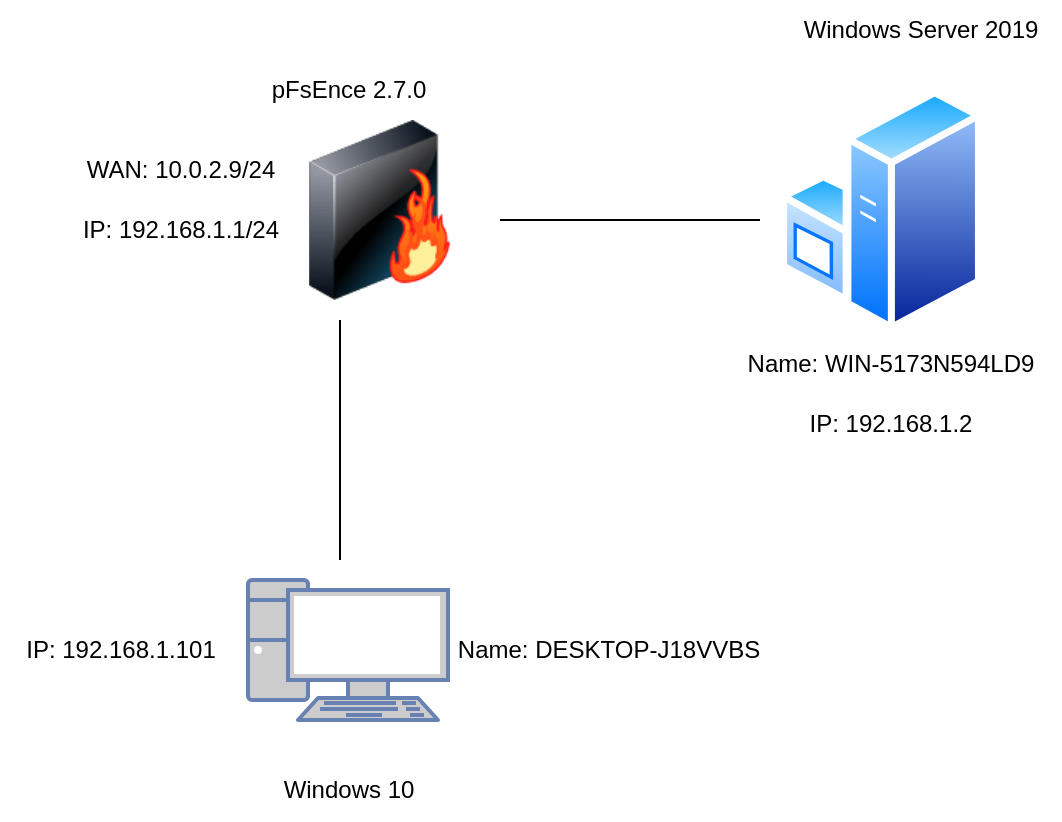 <mxfile version="22.0.4" type="github">
  <diagram name="Página-1" id="3APL-EhLfqI_c8DU-j9m">
    <mxGraphModel dx="970" dy="988" grid="1" gridSize="10" guides="1" tooltips="1" connect="1" arrows="1" fold="1" page="1" pageScale="1" pageWidth="827" pageHeight="1169" math="0" shadow="0">
      <root>
        <mxCell id="0" />
        <mxCell id="1" parent="0" />
        <mxCell id="TnqGNeqfXmBI5LtHcGrF-1" value="" style="fontColor=#0066CC;verticalAlign=top;verticalLabelPosition=bottom;labelPosition=center;align=center;html=1;outlineConnect=0;fillColor=#CCCCCC;strokeColor=#6881B3;gradientColor=none;gradientDirection=north;strokeWidth=2;shape=mxgraph.networks.pc;" vertex="1" parent="1">
          <mxGeometry x="364" y="450" width="100" height="70" as="geometry" />
        </mxCell>
        <mxCell id="TnqGNeqfXmBI5LtHcGrF-2" value="" style="image;aspect=fixed;perimeter=ellipsePerimeter;html=1;align=center;shadow=0;dashed=0;spacingTop=3;image=img/lib/active_directory/windows_server.svg;" vertex="1" parent="1">
          <mxGeometry x="630" y="203.41" width="101" height="123.17" as="geometry" />
        </mxCell>
        <mxCell id="TnqGNeqfXmBI5LtHcGrF-3" value="" style="image;html=1;image=img/lib/clip_art/networking/Firewall-page1_128x128.png" vertex="1" parent="1">
          <mxGeometry x="380" y="220" width="100" height="90" as="geometry" />
        </mxCell>
        <mxCell id="TnqGNeqfXmBI5LtHcGrF-4" value="" style="endArrow=none;html=1;rounded=0;" edge="1" parent="1">
          <mxGeometry width="50" height="50" relative="1" as="geometry">
            <mxPoint x="410" y="440" as="sourcePoint" />
            <mxPoint x="410" y="320" as="targetPoint" />
          </mxGeometry>
        </mxCell>
        <mxCell id="TnqGNeqfXmBI5LtHcGrF-5" value="" style="endArrow=none;html=1;rounded=0;" edge="1" parent="1">
          <mxGeometry width="50" height="50" relative="1" as="geometry">
            <mxPoint x="490" y="270" as="sourcePoint" />
            <mxPoint x="620" y="270" as="targetPoint" />
          </mxGeometry>
        </mxCell>
        <mxCell id="TnqGNeqfXmBI5LtHcGrF-6" value="Windows 10" style="text;html=1;align=center;verticalAlign=middle;resizable=0;points=[];autosize=1;strokeColor=none;fillColor=none;" vertex="1" parent="1">
          <mxGeometry x="369" y="540" width="90" height="30" as="geometry" />
        </mxCell>
        <mxCell id="TnqGNeqfXmBI5LtHcGrF-7" value="IP: 192.168.1.101" style="text;html=1;align=center;verticalAlign=middle;resizable=0;points=[];autosize=1;strokeColor=none;fillColor=none;" vertex="1" parent="1">
          <mxGeometry x="240" y="470" width="120" height="30" as="geometry" />
        </mxCell>
        <mxCell id="TnqGNeqfXmBI5LtHcGrF-8" value="Name: DESKTOP-J18VVBS" style="text;html=1;align=center;verticalAlign=middle;resizable=0;points=[];autosize=1;strokeColor=none;fillColor=none;" vertex="1" parent="1">
          <mxGeometry x="459" y="470" width="170" height="30" as="geometry" />
        </mxCell>
        <mxCell id="TnqGNeqfXmBI5LtHcGrF-9" value="pFsEnce 2.7.0" style="text;html=1;align=center;verticalAlign=middle;resizable=0;points=[];autosize=1;strokeColor=none;fillColor=none;" vertex="1" parent="1">
          <mxGeometry x="364" y="190" width="100" height="30" as="geometry" />
        </mxCell>
        <mxCell id="TnqGNeqfXmBI5LtHcGrF-10" value="WAN: 10.0.2.9/24" style="text;html=1;align=center;verticalAlign=middle;resizable=0;points=[];autosize=1;strokeColor=none;fillColor=none;" vertex="1" parent="1">
          <mxGeometry x="270" y="230" width="120" height="30" as="geometry" />
        </mxCell>
        <mxCell id="TnqGNeqfXmBI5LtHcGrF-11" value="IP: 192.168.1.1/24" style="text;html=1;align=center;verticalAlign=middle;resizable=0;points=[];autosize=1;strokeColor=none;fillColor=none;" vertex="1" parent="1">
          <mxGeometry x="270" y="260" width="120" height="30" as="geometry" />
        </mxCell>
        <mxCell id="TnqGNeqfXmBI5LtHcGrF-12" value="Windows Server 2019" style="text;html=1;align=center;verticalAlign=middle;resizable=0;points=[];autosize=1;strokeColor=none;fillColor=none;" vertex="1" parent="1">
          <mxGeometry x="630" y="160" width="140" height="30" as="geometry" />
        </mxCell>
        <mxCell id="TnqGNeqfXmBI5LtHcGrF-13" value="Name: WIN-5173N594LD9" style="text;html=1;align=center;verticalAlign=middle;resizable=0;points=[];autosize=1;strokeColor=none;fillColor=none;" vertex="1" parent="1">
          <mxGeometry x="600" y="326.58" width="170" height="30" as="geometry" />
        </mxCell>
        <mxCell id="TnqGNeqfXmBI5LtHcGrF-14" value="IP: 192.168.1.2" style="text;html=1;align=center;verticalAlign=middle;resizable=0;points=[];autosize=1;strokeColor=none;fillColor=none;" vertex="1" parent="1">
          <mxGeometry x="635" y="356.58" width="100" height="30" as="geometry" />
        </mxCell>
      </root>
    </mxGraphModel>
  </diagram>
</mxfile>
